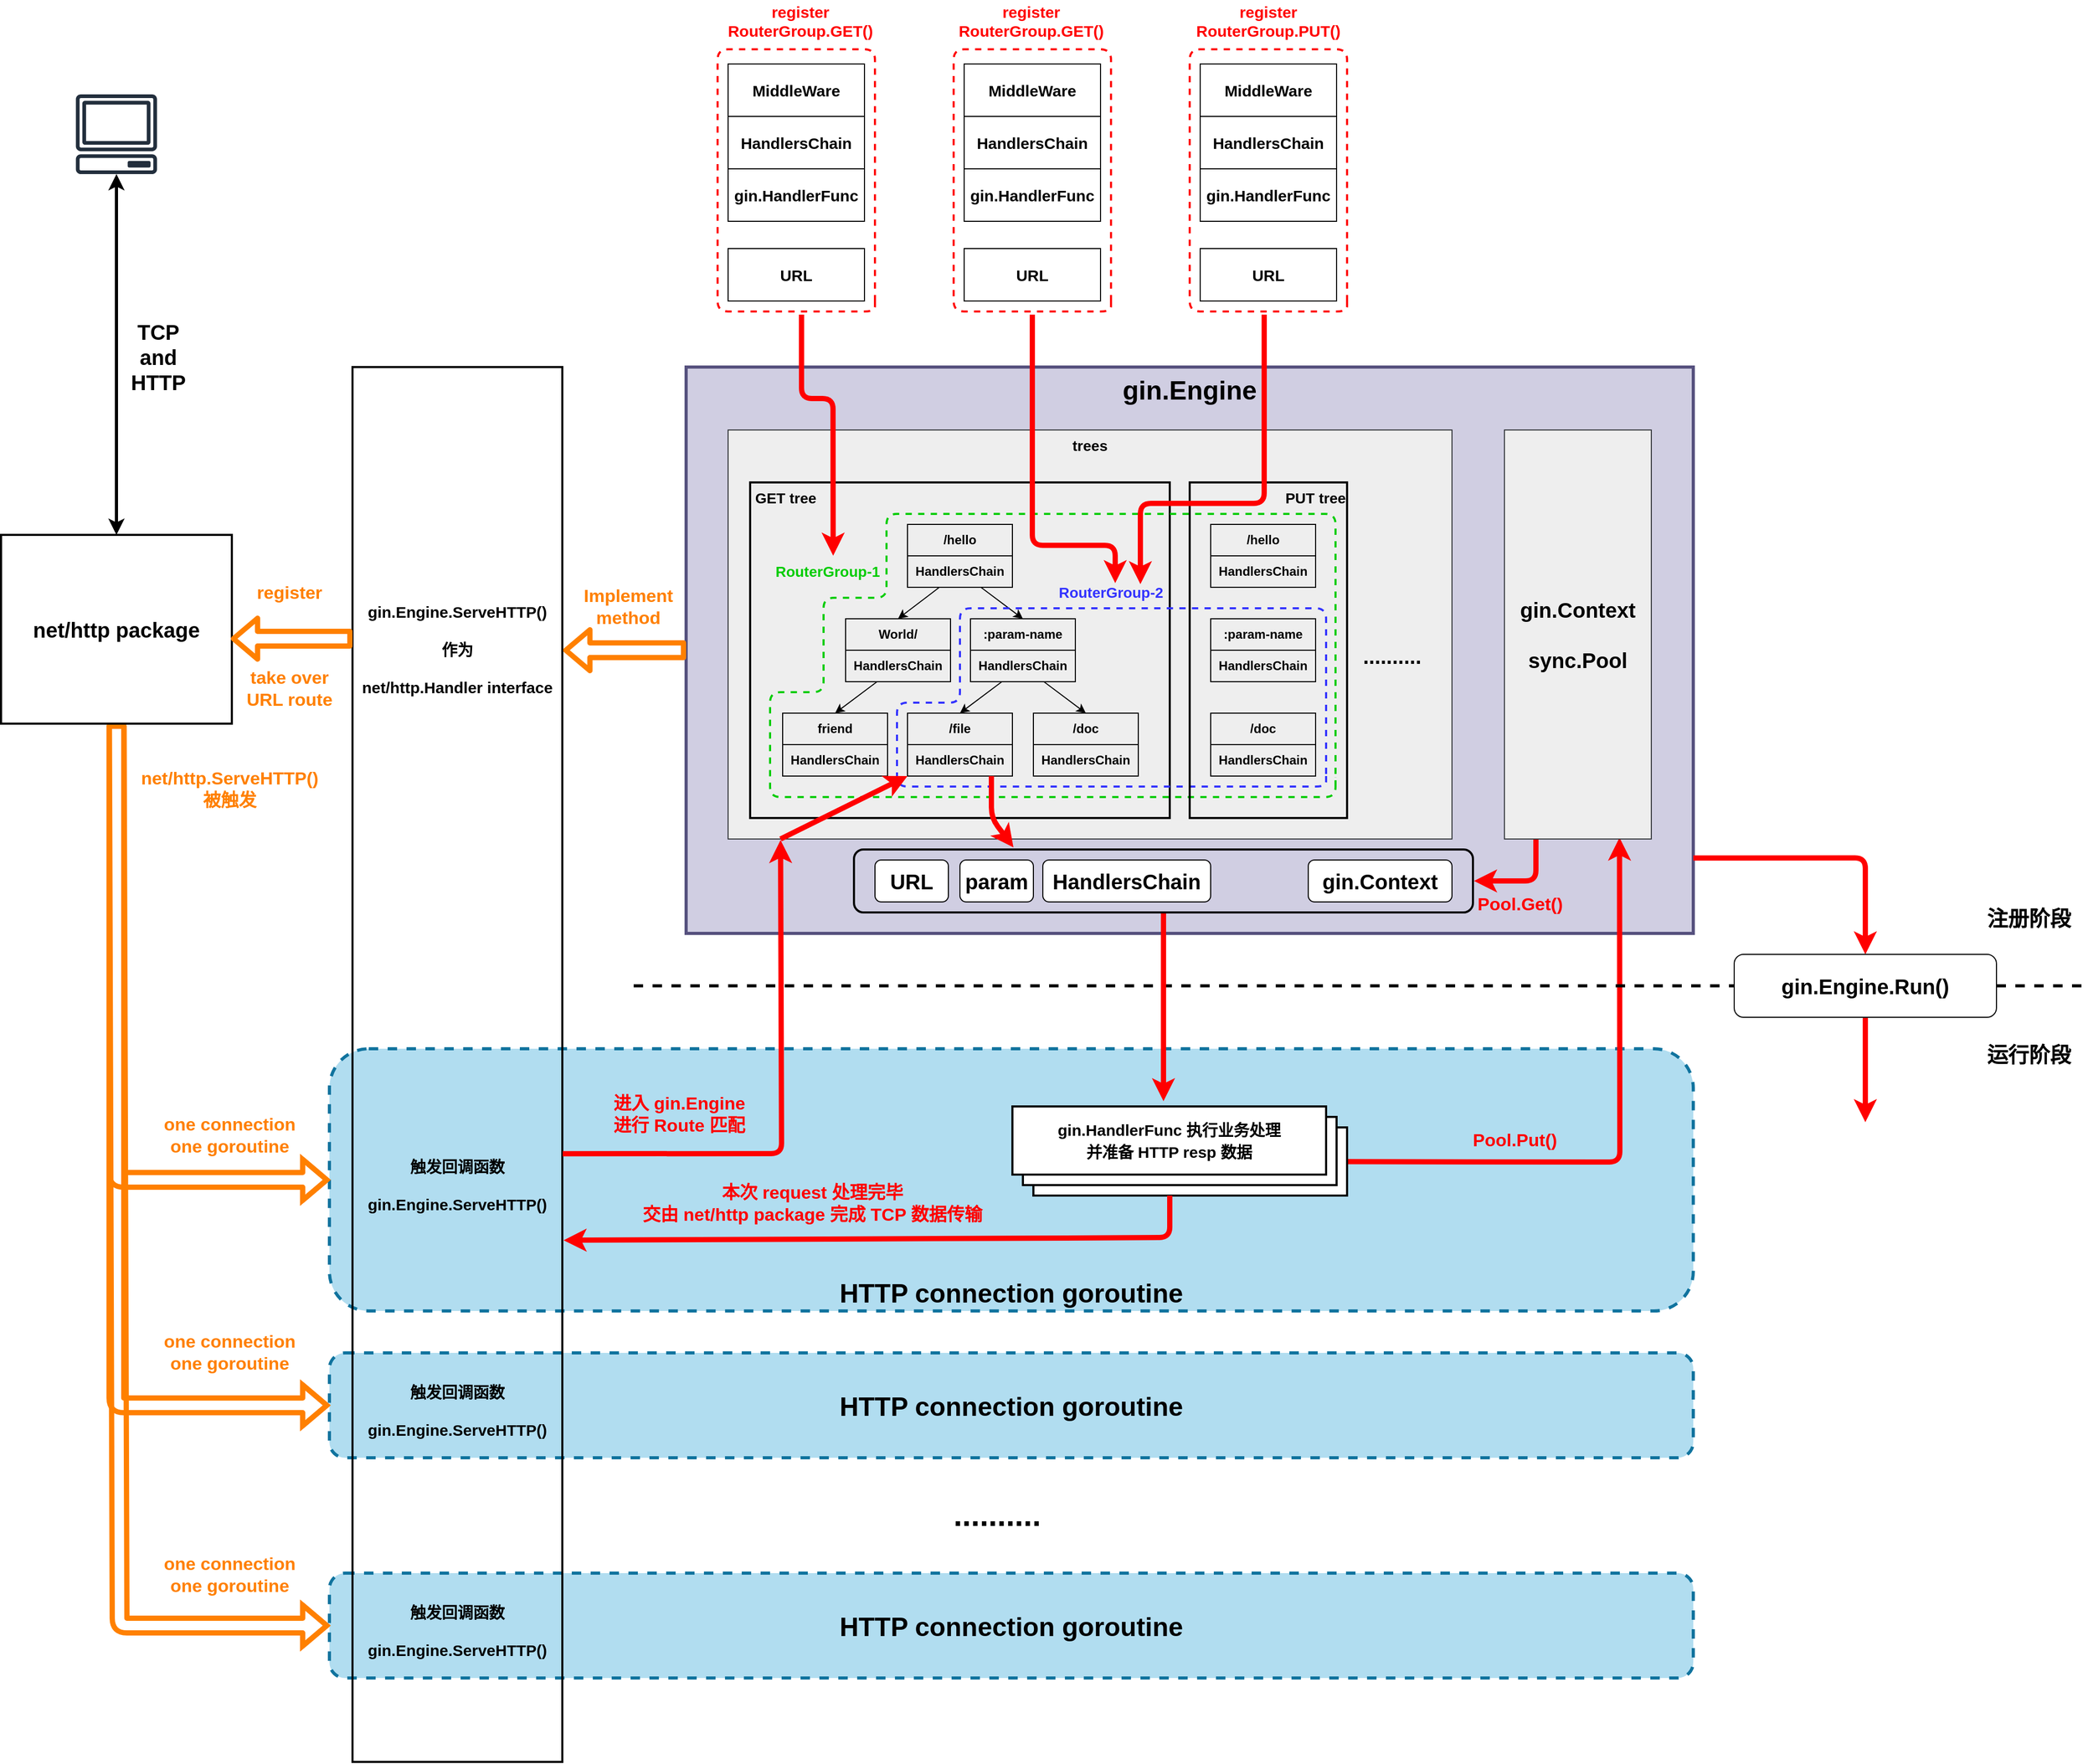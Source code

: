 <mxfile>
    <diagram id="DvFAQkO0uYg56U0VzY4L" name="Page-1">
        <mxGraphModel dx="973" dy="2213" grid="1" gridSize="10" guides="1" tooltips="1" connect="1" arrows="1" fold="1" page="1" pageScale="1" pageWidth="827" pageHeight="1169" math="0" shadow="0">
            <root>
                <mxCell id="0"/>
                <mxCell id="1" parent="0"/>
                <mxCell id="118" value="gin.Engine" style="rounded=0;whiteSpace=wrap;html=1;fontSize=25;strokeWidth=3;fillColor=#d0cee2;fontStyle=1;verticalAlign=top;strokeColor=#56517e;" vertex="1" parent="1">
                    <mxGeometry x="2190" y="-390" width="960" height="540" as="geometry"/>
                </mxCell>
                <mxCell id="199" value="&lt;font style=&quot;font-size: 25px&quot;&gt;HTTP connection goroutine&lt;/font&gt;" style="rounded=1;whiteSpace=wrap;html=1;fontSize=20;strokeWidth=3;fillColor=#b1ddf0;strokeColor=#10739e;dashed=1;verticalAlign=middle;fontStyle=1" vertex="1" parent="1">
                    <mxGeometry x="1850" y="760" width="1300" height="100" as="geometry"/>
                </mxCell>
                <mxCell id="198" value="&lt;font style=&quot;font-size: 25px&quot;&gt;HTTP connection goroutine&lt;/font&gt;" style="rounded=1;whiteSpace=wrap;html=1;fontSize=20;strokeWidth=3;fillColor=#b1ddf0;strokeColor=#10739e;dashed=1;verticalAlign=middle;fontStyle=1" vertex="1" parent="1">
                    <mxGeometry x="1850" y="550" width="1300" height="100" as="geometry"/>
                </mxCell>
                <mxCell id="115" value="trees" style="rounded=0;whiteSpace=wrap;html=1;fontSize=14;strokeWidth=1;fontStyle=1;fillColor=#eeeeee;verticalAlign=top;strokeColor=#36393d;" vertex="1" parent="1">
                    <mxGeometry x="2230" y="-330" width="690" height="390" as="geometry"/>
                </mxCell>
                <mxCell id="197" value="&lt;font style=&quot;font-size: 25px&quot;&gt;HTTP connection goroutine&lt;/font&gt;" style="rounded=1;whiteSpace=wrap;html=1;fontSize=20;strokeWidth=3;fillColor=#b1ddf0;strokeColor=#10739e;dashed=1;verticalAlign=bottom;fontStyle=1" vertex="1" parent="1">
                    <mxGeometry x="1850" y="260" width="1300" height="250" as="geometry"/>
                </mxCell>
                <mxCell id="194" style="edgeStyle=none;html=1;fontSize=17;fontColor=#FF0000;endArrow=classic;endFill=1;strokeColor=#FF0000;strokeWidth=5;fontStyle=1" edge="1" parent="1" source="191">
                    <mxGeometry relative="1" as="geometry">
                        <mxPoint x="3079.686" y="58.657" as="targetPoint"/>
                        <Array as="points">
                            <mxPoint x="3080" y="368"/>
                        </Array>
                    </mxGeometry>
                </mxCell>
                <mxCell id="191" value="&lt;span style=&quot;color: rgb(0, 0, 0); font-size: 15px;&quot;&gt;gin.HandlerFunc 执行业务处理&lt;/span&gt;" style="rounded=0;whiteSpace=wrap;html=1;fontSize=17;fontColor=#FF0000;strokeColor=#000000;strokeWidth=2;gradientColor=none;fontStyle=1" vertex="1" parent="1">
                    <mxGeometry x="2521" y="335" width="299" height="65" as="geometry"/>
                </mxCell>
                <mxCell id="190" value="&lt;span style=&quot;color: rgb(0, 0, 0); font-size: 15px;&quot;&gt;gin.HandlerFunc 执行业务处理&lt;/span&gt;" style="rounded=0;whiteSpace=wrap;html=1;fontSize=17;fontColor=#FF0000;strokeColor=#000000;strokeWidth=2;gradientColor=none;fontStyle=1" vertex="1" parent="1">
                    <mxGeometry x="2511" y="325" width="299" height="65" as="geometry"/>
                </mxCell>
                <mxCell id="80" value="/hello" style="rounded=0;whiteSpace=wrap;html=1;fillColor=none;fontStyle=1" vertex="1" parent="1">
                    <mxGeometry x="2401" y="-240" width="100" height="30" as="geometry"/>
                </mxCell>
                <mxCell id="81" style="edgeStyle=none;html=1;entryX=0.5;entryY=0;entryDx=0;entryDy=0;fontStyle=1" edge="1" parent="1" source="83" target="87">
                    <mxGeometry relative="1" as="geometry"/>
                </mxCell>
                <mxCell id="82" style="edgeStyle=none;html=1;entryX=0.5;entryY=0;entryDx=0;entryDy=0;fontStyle=1" edge="1" parent="1" source="83" target="84">
                    <mxGeometry relative="1" as="geometry"/>
                </mxCell>
                <mxCell id="83" value="HandlersChain" style="rounded=0;whiteSpace=wrap;html=1;fillColor=none;fontStyle=1" vertex="1" parent="1">
                    <mxGeometry x="2401" y="-210" width="100" height="30" as="geometry"/>
                </mxCell>
                <mxCell id="84" value="World/" style="rounded=0;whiteSpace=wrap;html=1;fillColor=none;fontStyle=1" vertex="1" parent="1">
                    <mxGeometry x="2342" y="-150" width="100" height="30" as="geometry"/>
                </mxCell>
                <mxCell id="85" style="edgeStyle=none;html=1;entryX=0.5;entryY=0;entryDx=0;entryDy=0;fontStyle=1" edge="1" parent="1" source="86" target="95">
                    <mxGeometry relative="1" as="geometry"/>
                </mxCell>
                <mxCell id="86" value="HandlersChain" style="rounded=0;whiteSpace=wrap;html=1;fillColor=none;fontStyle=1" vertex="1" parent="1">
                    <mxGeometry x="2342" y="-120" width="100" height="30" as="geometry"/>
                </mxCell>
                <mxCell id="87" value=":param-name" style="rounded=0;whiteSpace=wrap;html=1;fillColor=none;fontStyle=1" vertex="1" parent="1">
                    <mxGeometry x="2461" y="-150" width="100" height="30" as="geometry"/>
                </mxCell>
                <mxCell id="88" style="edgeStyle=none;html=1;entryX=0.5;entryY=0;entryDx=0;entryDy=0;fontStyle=1" edge="1" parent="1" source="90" target="91">
                    <mxGeometry relative="1" as="geometry"/>
                </mxCell>
                <mxCell id="89" style="edgeStyle=none;html=1;entryX=0.5;entryY=0;entryDx=0;entryDy=0;fontStyle=1" edge="1" parent="1" source="90" target="93">
                    <mxGeometry relative="1" as="geometry"/>
                </mxCell>
                <mxCell id="90" value="HandlersChain" style="rounded=0;whiteSpace=wrap;html=1;fillColor=none;fontStyle=1" vertex="1" parent="1">
                    <mxGeometry x="2461" y="-120" width="100" height="30" as="geometry"/>
                </mxCell>
                <mxCell id="91" value="/file" style="rounded=0;whiteSpace=wrap;html=1;fillColor=none;fontStyle=1" vertex="1" parent="1">
                    <mxGeometry x="2401" y="-60" width="100" height="30" as="geometry"/>
                </mxCell>
                <mxCell id="92" value="HandlersChain" style="rounded=0;whiteSpace=wrap;html=1;fillColor=none;fontStyle=1" vertex="1" parent="1">
                    <mxGeometry x="2401" y="-30" width="100" height="30" as="geometry"/>
                </mxCell>
                <mxCell id="93" value="/doc" style="rounded=0;whiteSpace=wrap;html=1;fillColor=none;fontStyle=1" vertex="1" parent="1">
                    <mxGeometry x="2521" y="-60" width="100" height="30" as="geometry"/>
                </mxCell>
                <mxCell id="94" value="HandlersChain" style="rounded=0;whiteSpace=wrap;html=1;fillColor=none;fontStyle=1" vertex="1" parent="1">
                    <mxGeometry x="2521" y="-30" width="100" height="30" as="geometry"/>
                </mxCell>
                <mxCell id="95" value="friend" style="rounded=0;whiteSpace=wrap;html=1;fillColor=none;fontStyle=1" vertex="1" parent="1">
                    <mxGeometry x="2282" y="-60" width="100" height="30" as="geometry"/>
                </mxCell>
                <mxCell id="96" value="HandlersChain" style="rounded=0;whiteSpace=wrap;html=1;fillColor=none;fontStyle=1" vertex="1" parent="1">
                    <mxGeometry x="2282" y="-30" width="100" height="30" as="geometry"/>
                </mxCell>
                <mxCell id="101" value="" style="rounded=0;whiteSpace=wrap;html=1;fillColor=none;strokeWidth=2;fontStyle=1" vertex="1" parent="1">
                    <mxGeometry x="2251" y="-280" width="400" height="320" as="geometry"/>
                </mxCell>
                <mxCell id="97" value="RouterGroup-1" style="text;html=1;strokeColor=none;fillColor=none;align=center;verticalAlign=middle;whiteSpace=wrap;rounded=0;dashed=1;fontColor=#00CC00;fontStyle=1;fontSize=14;" vertex="1" parent="1">
                    <mxGeometry x="2260" y="-210" width="130" height="30" as="geometry"/>
                </mxCell>
                <mxCell id="98" value="" style="endArrow=none;dashed=1;html=1;fontColor=#3333FF;strokeColor=#3333FF;strokeWidth=2;fontStyle=1" edge="1" parent="1">
                    <mxGeometry width="50" height="50" relative="1" as="geometry">
                        <mxPoint x="2800" as="sourcePoint"/>
                        <mxPoint x="2800" as="targetPoint"/>
                        <Array as="points">
                            <mxPoint x="2800" y="10"/>
                            <mxPoint x="2631" y="10"/>
                            <mxPoint x="2391" y="10"/>
                            <mxPoint x="2391" y="-70"/>
                            <mxPoint x="2451" y="-70"/>
                            <mxPoint x="2451" y="-160"/>
                            <mxPoint x="2571" y="-160"/>
                            <mxPoint x="2800" y="-160"/>
                            <mxPoint x="2800"/>
                        </Array>
                    </mxGeometry>
                </mxCell>
                <mxCell id="99" value="RouterGroup-2" style="text;html=1;strokeColor=none;fillColor=none;align=center;verticalAlign=middle;whiteSpace=wrap;rounded=0;dashed=1;fontColor=#3333FF;fontStyle=1;fontSize=14;" vertex="1" parent="1">
                    <mxGeometry x="2530" y="-190" width="130" height="30" as="geometry"/>
                </mxCell>
                <mxCell id="100" value="" style="endArrow=none;dashed=1;html=1;fontColor=#3333FF;strokeColor=#00CC00;strokeWidth=2;fontStyle=1" edge="1" parent="1">
                    <mxGeometry width="50" height="50" relative="1" as="geometry">
                        <mxPoint x="2809" y="10" as="sourcePoint"/>
                        <mxPoint x="2809" y="1" as="targetPoint"/>
                        <Array as="points">
                            <mxPoint x="2809" y="-60"/>
                            <mxPoint x="2809" y="-150"/>
                            <mxPoint x="2809" y="-250"/>
                            <mxPoint x="2521" y="-250"/>
                            <mxPoint x="2381" y="-250"/>
                            <mxPoint x="2381" y="-170"/>
                            <mxPoint x="2321" y="-170"/>
                            <mxPoint x="2321" y="-80"/>
                            <mxPoint x="2270" y="-80"/>
                            <mxPoint x="2270" y="20"/>
                            <mxPoint x="2451" y="20"/>
                            <mxPoint x="2641" y="20"/>
                            <mxPoint x="2809" y="20"/>
                        </Array>
                    </mxGeometry>
                </mxCell>
                <mxCell id="102" value="&lt;span style=&quot;font-size: 14px;&quot;&gt;GET tree&lt;/span&gt;" style="text;html=1;strokeColor=none;fillColor=none;align=center;verticalAlign=middle;whiteSpace=wrap;rounded=0;fontColor=#000000;fontStyle=1;fontSize=14;" vertex="1" parent="1">
                    <mxGeometry x="2250" y="-280" width="70" height="30" as="geometry"/>
                </mxCell>
                <mxCell id="114" value="" style="rounded=0;whiteSpace=wrap;html=1;fontSize=20;strokeWidth=2;fillColor=none;fontStyle=1" vertex="1" parent="1">
                    <mxGeometry x="2670" y="-280" width="150" height="320" as="geometry"/>
                </mxCell>
                <mxCell id="104" value="&lt;span style=&quot;font-size: 14px;&quot;&gt;PUT tree&lt;/span&gt;" style="text;html=1;strokeColor=none;fillColor=none;align=center;verticalAlign=middle;whiteSpace=wrap;rounded=0;fontColor=#000000;fontStyle=1;fontSize=14;" vertex="1" parent="1">
                    <mxGeometry x="2760" y="-280" width="60" height="30" as="geometry"/>
                </mxCell>
                <mxCell id="105" value=".........." style="text;html=1;strokeColor=none;fillColor=none;align=center;verticalAlign=middle;whiteSpace=wrap;rounded=0;fontColor=#000000;fontStyle=1;fontSize=20;" vertex="1" parent="1">
                    <mxGeometry x="2833" y="-130" width="60" height="30" as="geometry"/>
                </mxCell>
                <mxCell id="106" value="/hello" style="rounded=0;whiteSpace=wrap;html=1;fillColor=none;fontStyle=1" vertex="1" parent="1">
                    <mxGeometry x="2690" y="-240" width="100" height="30" as="geometry"/>
                </mxCell>
                <mxCell id="107" value="HandlersChain" style="rounded=0;whiteSpace=wrap;html=1;fillColor=none;fontStyle=1" vertex="1" parent="1">
                    <mxGeometry x="2690" y="-210" width="100" height="30" as="geometry"/>
                </mxCell>
                <mxCell id="110" value=":param-name" style="rounded=0;whiteSpace=wrap;html=1;fillColor=none;fontStyle=1" vertex="1" parent="1">
                    <mxGeometry x="2690" y="-150" width="100" height="30" as="geometry"/>
                </mxCell>
                <mxCell id="111" value="HandlersChain" style="rounded=0;whiteSpace=wrap;html=1;fillColor=none;fontStyle=1" vertex="1" parent="1">
                    <mxGeometry x="2690" y="-120" width="100" height="30" as="geometry"/>
                </mxCell>
                <mxCell id="112" value="/doc" style="rounded=0;whiteSpace=wrap;html=1;fillColor=none;fontStyle=1" vertex="1" parent="1">
                    <mxGeometry x="2690" y="-60" width="100" height="30" as="geometry"/>
                </mxCell>
                <mxCell id="113" value="HandlersChain" style="rounded=0;whiteSpace=wrap;html=1;fillColor=none;fontStyle=1" vertex="1" parent="1">
                    <mxGeometry x="2690" y="-30" width="100" height="30" as="geometry"/>
                </mxCell>
                <mxCell id="181" style="edgeStyle=none;html=1;fontSize=17;fontColor=#000000;endArrow=classic;endFill=1;strokeColor=#FF0000;strokeWidth=5;fontStyle=1" edge="1" parent="1">
                    <mxGeometry relative="1" as="geometry">
                        <mxPoint x="3000" y="60" as="sourcePoint"/>
                        <mxPoint x="2941" y="100" as="targetPoint"/>
                        <Array as="points">
                            <mxPoint x="3000" y="100"/>
                        </Array>
                    </mxGeometry>
                </mxCell>
                <mxCell id="117" value="gin.Context&lt;br&gt;&lt;br&gt;sync.Pool" style="rounded=0;whiteSpace=wrap;html=1;fontSize=20;strokeWidth=1;fillColor=#eeeeee;strokeColor=#36393d;fontStyle=1" vertex="1" parent="1">
                    <mxGeometry x="2970" y="-330" width="140" height="390" as="geometry"/>
                </mxCell>
                <mxCell id="167" style="edgeStyle=none;html=1;entryX=0.5;entryY=0;entryDx=0;entryDy=0;fontSize=20;fontColor=#000000;endArrow=classic;endFill=1;strokeColor=#FF0000;strokeWidth=5;exitX=1;exitY=0.867;exitDx=0;exitDy=0;exitPerimeter=0;fontStyle=1" edge="1" parent="1" source="118" target="161">
                    <mxGeometry relative="1" as="geometry">
                        <Array as="points">
                            <mxPoint x="3314" y="78"/>
                        </Array>
                    </mxGeometry>
                </mxCell>
                <mxCell id="119" value="gin.Context" style="rounded=1;whiteSpace=wrap;html=1;fontSize=20;fontColor=#000000;strokeColor=#000000;strokeWidth=1;fontStyle=1" vertex="1" parent="1">
                    <mxGeometry x="2783" y="80" width="137" height="40" as="geometry"/>
                </mxCell>
                <mxCell id="120" value="HandlersChain" style="rounded=1;whiteSpace=wrap;html=1;fontSize=20;fontColor=#000000;strokeColor=#000000;strokeWidth=1;fontStyle=1" vertex="1" parent="1">
                    <mxGeometry x="2530" y="80" width="160" height="40" as="geometry"/>
                </mxCell>
                <mxCell id="123" value="URL" style="rounded=0;whiteSpace=wrap;html=1;fontSize=15;strokeWidth=1;fontStyle=1;fillColor=none;" vertex="1" parent="1">
                    <mxGeometry x="2230" y="-503" width="130" height="50" as="geometry"/>
                </mxCell>
                <mxCell id="124" value="gin.HandlerFunc" style="rounded=0;whiteSpace=wrap;html=1;fontSize=15;strokeWidth=1;fontStyle=1;fillColor=none;" vertex="1" parent="1">
                    <mxGeometry x="2230" y="-579" width="130" height="50" as="geometry"/>
                </mxCell>
                <mxCell id="125" value="HandlersChain" style="rounded=0;whiteSpace=wrap;html=1;fontSize=15;strokeWidth=1;fontStyle=1;fillColor=none;" vertex="1" parent="1">
                    <mxGeometry x="2230" y="-629" width="130" height="50" as="geometry"/>
                </mxCell>
                <mxCell id="126" value="MiddleWare" style="rounded=0;whiteSpace=wrap;html=1;fontSize=15;strokeWidth=1;fontStyle=1;fillColor=none;" vertex="1" parent="1">
                    <mxGeometry x="2230" y="-679" width="130" height="50" as="geometry"/>
                </mxCell>
                <mxCell id="127" value="URL" style="rounded=0;whiteSpace=wrap;html=1;fontSize=15;strokeWidth=1;fontStyle=1;fillColor=none;" vertex="1" parent="1">
                    <mxGeometry x="2455" y="-503" width="130" height="50" as="geometry"/>
                </mxCell>
                <mxCell id="128" value="gin.HandlerFunc" style="rounded=0;whiteSpace=wrap;html=1;fontSize=15;strokeWidth=1;fontStyle=1;fillColor=none;" vertex="1" parent="1">
                    <mxGeometry x="2455" y="-579" width="130" height="50" as="geometry"/>
                </mxCell>
                <mxCell id="129" value="HandlersChain" style="rounded=0;whiteSpace=wrap;html=1;fontSize=15;strokeWidth=1;fontStyle=1;fillColor=none;" vertex="1" parent="1">
                    <mxGeometry x="2455" y="-629" width="130" height="50" as="geometry"/>
                </mxCell>
                <mxCell id="130" value="MiddleWare" style="rounded=0;whiteSpace=wrap;html=1;fontSize=15;strokeWidth=1;fontStyle=1;fillColor=none;" vertex="1" parent="1">
                    <mxGeometry x="2455" y="-679" width="130" height="50" as="geometry"/>
                </mxCell>
                <mxCell id="131" value="URL" style="rounded=0;whiteSpace=wrap;html=1;fontSize=15;strokeWidth=1;fontStyle=1;fillColor=none;" vertex="1" parent="1">
                    <mxGeometry x="2680" y="-503" width="130" height="50" as="geometry"/>
                </mxCell>
                <mxCell id="132" value="gin.HandlerFunc" style="rounded=0;whiteSpace=wrap;html=1;fontSize=15;strokeWidth=1;fontStyle=1;fillColor=none;" vertex="1" parent="1">
                    <mxGeometry x="2680" y="-579" width="130" height="50" as="geometry"/>
                </mxCell>
                <mxCell id="133" value="HandlersChain" style="rounded=0;whiteSpace=wrap;html=1;fontSize=15;strokeWidth=1;fontStyle=1;fillColor=none;" vertex="1" parent="1">
                    <mxGeometry x="2680" y="-629" width="130" height="50" as="geometry"/>
                </mxCell>
                <mxCell id="134" value="MiddleWare" style="rounded=0;whiteSpace=wrap;html=1;fontSize=15;strokeWidth=1;fontStyle=1;fillColor=none;" vertex="1" parent="1">
                    <mxGeometry x="2680" y="-679" width="130" height="50" as="geometry"/>
                </mxCell>
                <mxCell id="136" value="" style="endArrow=none;dashed=1;html=1;fontSize=15;fontColor=#000000;strokeColor=#FF0000;strokeWidth=2;fontStyle=1" edge="1" parent="1">
                    <mxGeometry width="50" height="50" relative="1" as="geometry">
                        <mxPoint x="2370" y="-453" as="sourcePoint"/>
                        <mxPoint x="2370" y="-453" as="targetPoint"/>
                        <Array as="points">
                            <mxPoint x="2370" y="-443"/>
                            <mxPoint x="2220" y="-443"/>
                            <mxPoint x="2220" y="-693"/>
                            <mxPoint x="2370" y="-693"/>
                        </Array>
                    </mxGeometry>
                </mxCell>
                <mxCell id="137" value="" style="endArrow=none;dashed=1;html=1;fontSize=15;fontColor=#000000;strokeColor=#FF0000;strokeWidth=2;fontStyle=1" edge="1" parent="1">
                    <mxGeometry width="50" height="50" relative="1" as="geometry">
                        <mxPoint x="2595" y="-453" as="sourcePoint"/>
                        <mxPoint x="2595" y="-453" as="targetPoint"/>
                        <Array as="points">
                            <mxPoint x="2595" y="-443"/>
                            <mxPoint x="2445" y="-443"/>
                            <mxPoint x="2445" y="-693"/>
                            <mxPoint x="2595" y="-693"/>
                        </Array>
                    </mxGeometry>
                </mxCell>
                <mxCell id="138" value="" style="endArrow=none;dashed=1;html=1;fontSize=15;fontColor=#000000;strokeColor=#FF0000;strokeWidth=2;fontStyle=1" edge="1" parent="1">
                    <mxGeometry width="50" height="50" relative="1" as="geometry">
                        <mxPoint x="2820" y="-453" as="sourcePoint"/>
                        <mxPoint x="2820" y="-453" as="targetPoint"/>
                        <Array as="points">
                            <mxPoint x="2820" y="-443"/>
                            <mxPoint x="2670" y="-443"/>
                            <mxPoint x="2670" y="-693"/>
                            <mxPoint x="2820" y="-693"/>
                        </Array>
                    </mxGeometry>
                </mxCell>
                <mxCell id="139" value="" style="endArrow=classic;html=1;fontSize=15;fontColor=#000000;strokeColor=#FF0000;strokeWidth=5;entryX=0.146;entryY=0.333;entryDx=0;entryDy=0;entryPerimeter=0;fontStyle=1" edge="1" parent="1" target="118">
                    <mxGeometry width="50" height="50" relative="1" as="geometry">
                        <mxPoint x="2300" y="-440" as="sourcePoint"/>
                        <mxPoint x="2200" y="-430" as="targetPoint"/>
                        <Array as="points">
                            <mxPoint x="2300" y="-360"/>
                            <mxPoint x="2330" y="-360"/>
                        </Array>
                    </mxGeometry>
                </mxCell>
                <mxCell id="140" value="" style="endArrow=classic;html=1;fontSize=15;fontColor=#000000;strokeColor=#FF0000;strokeWidth=5;fontStyle=1" edge="1" parent="1">
                    <mxGeometry width="50" height="50" relative="1" as="geometry">
                        <mxPoint x="2520" y="-440" as="sourcePoint"/>
                        <mxPoint x="2599" y="-184" as="targetPoint"/>
                        <Array as="points">
                            <mxPoint x="2520" y="-220"/>
                            <mxPoint x="2599" y="-220"/>
                        </Array>
                    </mxGeometry>
                </mxCell>
                <mxCell id="142" value="" style="endArrow=classic;html=1;fontSize=15;fontColor=#000000;strokeColor=#FF0000;strokeWidth=5;fontStyle=1" edge="1" parent="1">
                    <mxGeometry width="50" height="50" relative="1" as="geometry">
                        <mxPoint x="2741" y="-440" as="sourcePoint"/>
                        <mxPoint x="2623" y="-183" as="targetPoint"/>
                        <Array as="points">
                            <mxPoint x="2741" y="-260"/>
                            <mxPoint x="2623" y="-260"/>
                        </Array>
                    </mxGeometry>
                </mxCell>
                <mxCell id="143" value="register&lt;br&gt;RouterGroup.GET()" style="text;html=1;strokeColor=none;fillColor=none;align=center;verticalAlign=middle;whiteSpace=wrap;rounded=0;fontSize=15;fontColor=#FF0000;fontStyle=1" vertex="1" parent="1">
                    <mxGeometry x="2197" y="-740" width="204" height="40" as="geometry"/>
                </mxCell>
                <mxCell id="148" value="gin.Engine.ServeHTTP()&lt;br&gt;&lt;br&gt;作为&lt;br&gt;&lt;br&gt;net/http.Handler interface&lt;br&gt;&lt;br&gt;&lt;br&gt;&lt;br&gt;&lt;br&gt;&lt;br&gt;&lt;br&gt;&lt;br&gt;&lt;br&gt;&lt;br&gt;&lt;br&gt;&lt;br&gt;&lt;br&gt;&lt;br&gt;&lt;br&gt;&lt;br&gt;&lt;br&gt;&lt;br&gt;&lt;br&gt;&lt;br&gt;&lt;br&gt;&lt;br&gt;&lt;br&gt;&lt;br&gt;&lt;br&gt;&lt;br&gt;&lt;br&gt;&lt;br&gt;&lt;br&gt;&lt;br&gt;&lt;br&gt;&lt;br&gt;&lt;br&gt;&lt;br&gt;&lt;br&gt;&lt;br&gt;&lt;br&gt;&lt;br&gt;&lt;br&gt;&lt;br&gt;&lt;br&gt;&lt;br&gt;&lt;br&gt;&lt;br&gt;&lt;br&gt;" style="rounded=0;whiteSpace=wrap;html=1;fontStyle=1;fontSize=15;strokeWidth=2;fillColor=none;" vertex="1" parent="1">
                    <mxGeometry x="1872" y="-390" width="200" height="1330" as="geometry"/>
                </mxCell>
                <mxCell id="150" value="" style="shape=flexArrow;endArrow=classic;html=1;fontSize=15;fontColor=#FF8000;strokeColor=#FF8000;strokeWidth=5;exitX=0;exitY=0.5;exitDx=0;exitDy=0;entryX=1.004;entryY=0.203;entryDx=0;entryDy=0;entryPerimeter=0;fontStyle=1" edge="1" parent="1" source="118" target="148">
                    <mxGeometry width="50" height="50" relative="1" as="geometry">
                        <mxPoint x="2130" y="-100" as="sourcePoint"/>
                        <mxPoint x="2180" y="-150" as="targetPoint"/>
                    </mxGeometry>
                </mxCell>
                <mxCell id="151" value="Implement&lt;br style=&quot;font-size: 17px;&quot;&gt;method" style="text;html=1;strokeColor=none;fillColor=none;align=center;verticalAlign=middle;whiteSpace=wrap;rounded=0;fontSize=17;fontColor=#FF8000;fontStyle=1" vertex="1" parent="1">
                    <mxGeometry x="2080" y="-176" width="110" height="30" as="geometry"/>
                </mxCell>
                <mxCell id="153" style="edgeStyle=none;html=1;fontSize=15;startArrow=classic;startFill=1;entryX=0.5;entryY=0;entryDx=0;entryDy=0;strokeWidth=3;fontStyle=1" edge="1" parent="1" source="154" target="156">
                    <mxGeometry relative="1" as="geometry">
                        <mxPoint x="1647" y="-340" as="targetPoint"/>
                    </mxGeometry>
                </mxCell>
                <mxCell id="154" value="" style="sketch=0;outlineConnect=0;fontColor=#232F3E;gradientColor=none;fillColor=#232F3D;strokeColor=none;dashed=0;verticalLabelPosition=bottom;verticalAlign=top;align=center;html=1;fontSize=12;fontStyle=1;aspect=fixed;pointerEvents=1;shape=mxgraph.aws4.client;" vertex="1" parent="1">
                    <mxGeometry x="1608" y="-650" width="78" height="76" as="geometry"/>
                </mxCell>
                <mxCell id="155" value="&lt;span&gt;&lt;font style=&quot;font-size: 20px&quot;&gt;TCP and HTTP&lt;/font&gt;&lt;/span&gt;" style="text;html=1;strokeColor=none;fillColor=none;align=center;verticalAlign=middle;whiteSpace=wrap;rounded=0;fontSize=15;fontStyle=1" vertex="1" parent="1">
                    <mxGeometry x="1657" y="-440" width="60" height="80" as="geometry"/>
                </mxCell>
                <mxCell id="173" style="edgeStyle=none;html=1;fontSize=17;fontColor=#000000;endArrow=classic;endFill=1;strokeColor=#FF8000;strokeWidth=5;shape=flexArrow;entryX=0;entryY=0.5;entryDx=0;entryDy=0;fontStyle=1" edge="1" parent="1" source="156" target="197">
                    <mxGeometry relative="1" as="geometry">
                        <mxPoint x="1850" y="360" as="targetPoint"/>
                        <Array as="points">
                            <mxPoint x="1647" y="385"/>
                        </Array>
                    </mxGeometry>
                </mxCell>
                <mxCell id="174" style="edgeStyle=none;shape=flexArrow;html=1;fontSize=17;fontColor=#000000;endArrow=classic;endFill=1;strokeColor=#FF8000;strokeWidth=5;entryX=0;entryY=0.5;entryDx=0;entryDy=0;fontStyle=1" edge="1" parent="1" source="156" target="198">
                    <mxGeometry relative="1" as="geometry">
                        <mxPoint x="1710" y="610" as="targetPoint"/>
                        <Array as="points">
                            <mxPoint x="1647" y="360"/>
                            <mxPoint x="1647" y="600"/>
                        </Array>
                    </mxGeometry>
                </mxCell>
                <mxCell id="201" style="edgeStyle=none;html=1;entryX=0;entryY=0.5;entryDx=0;entryDy=0;fontSize=30;fontColor=#000000;endArrow=classic;endFill=1;strokeColor=#FF8000;strokeWidth=5;shape=flexArrow;fontStyle=1" edge="1" parent="1" source="156" target="199">
                    <mxGeometry relative="1" as="geometry">
                        <Array as="points">
                            <mxPoint x="1650" y="810"/>
                        </Array>
                    </mxGeometry>
                </mxCell>
                <mxCell id="156" value="net/http package" style="rounded=0;whiteSpace=wrap;html=1;fontSize=20;fontColor=#000000;strokeColor=#000000;strokeWidth=2;gradientColor=none;fontStyle=1" vertex="1" parent="1">
                    <mxGeometry x="1537" y="-230" width="220" height="180" as="geometry"/>
                </mxCell>
                <mxCell id="157" value="" style="shape=flexArrow;endArrow=classic;html=1;fontSize=15;fontColor=#FF8000;strokeColor=#FF8000;strokeWidth=5;exitX=0;exitY=0.5;exitDx=0;exitDy=0;entryX=1.01;entryY=0.397;entryDx=0;entryDy=0;entryPerimeter=0;fontStyle=1" edge="1" parent="1">
                    <mxGeometry width="50" height="50" relative="1" as="geometry">
                        <mxPoint x="1872" y="-130.96" as="sourcePoint"/>
                        <mxPoint x="1756" y="-131.0" as="targetPoint"/>
                    </mxGeometry>
                </mxCell>
                <mxCell id="158" value="register" style="text;html=1;strokeColor=none;fillColor=none;align=center;verticalAlign=middle;whiteSpace=wrap;rounded=0;fontSize=17;fontColor=#FF8000;fontStyle=1" vertex="1" parent="1">
                    <mxGeometry x="1757" y="-189" width="110" height="30" as="geometry"/>
                </mxCell>
                <mxCell id="159" value="take over&lt;br style=&quot;font-size: 17px;&quot;&gt;URL route" style="text;html=1;strokeColor=none;fillColor=none;align=center;verticalAlign=middle;whiteSpace=wrap;rounded=0;fontSize=17;fontColor=#FF8000;fontStyle=1" vertex="1" parent="1">
                    <mxGeometry x="1757" y="-106" width="110" height="46" as="geometry"/>
                </mxCell>
                <mxCell id="170" style="edgeStyle=none;html=1;fontSize=17;fontColor=#000000;endArrow=classic;endFill=1;strokeColor=#FF0000;strokeWidth=5;fontStyle=1" edge="1" parent="1" source="161">
                    <mxGeometry relative="1" as="geometry">
                        <mxPoint x="3314" y="330" as="targetPoint"/>
                    </mxGeometry>
                </mxCell>
                <mxCell id="161" value="gin.Engine.Run()" style="rounded=1;whiteSpace=wrap;html=1;fontSize=20;fontStyle=1" vertex="1" parent="1">
                    <mxGeometry x="3189" y="170" width="250" height="60" as="geometry"/>
                </mxCell>
                <mxCell id="162" value="" style="endArrow=none;dashed=1;html=1;fontSize=15;strokeWidth=3;fontStyle=1" edge="1" parent="1" target="161">
                    <mxGeometry width="50" height="50" relative="1" as="geometry">
                        <mxPoint x="2140" y="200" as="sourcePoint"/>
                        <mxPoint x="3450" y="210" as="targetPoint"/>
                    </mxGeometry>
                </mxCell>
                <mxCell id="163" value="" style="endArrow=none;dashed=1;html=1;fontSize=15;strokeWidth=3;entryX=1;entryY=0.5;entryDx=0;entryDy=0;fontStyle=1" edge="1" parent="1" target="161">
                    <mxGeometry width="50" height="50" relative="1" as="geometry">
                        <mxPoint x="3520" y="200" as="sourcePoint"/>
                        <mxPoint x="4135" y="250" as="targetPoint"/>
                    </mxGeometry>
                </mxCell>
                <mxCell id="164" value="注册阶段" style="text;html=1;strokeColor=none;fillColor=none;align=center;verticalAlign=middle;whiteSpace=wrap;rounded=0;fontSize=20;fontColor=#000000;fontStyle=1" vertex="1" parent="1">
                    <mxGeometry x="3410" y="120" width="120" height="30" as="geometry"/>
                </mxCell>
                <mxCell id="166" value="运行阶段" style="text;html=1;strokeColor=none;fillColor=none;align=center;verticalAlign=middle;whiteSpace=wrap;rounded=0;fontSize=20;fontColor=#000000;fontStyle=1" vertex="1" parent="1">
                    <mxGeometry x="3410" y="250" width="120" height="30" as="geometry"/>
                </mxCell>
                <mxCell id="168" value="register&lt;br&gt;RouterGroup.GET()" style="text;html=1;strokeColor=none;fillColor=none;align=center;verticalAlign=middle;whiteSpace=wrap;rounded=0;fontSize=15;fontColor=#FF0000;fontStyle=1" vertex="1" parent="1">
                    <mxGeometry x="2417" y="-740" width="204" height="40" as="geometry"/>
                </mxCell>
                <mxCell id="169" value="register&lt;br&gt;RouterGroup.PUT()" style="text;html=1;strokeColor=none;fillColor=none;align=center;verticalAlign=middle;whiteSpace=wrap;rounded=0;fontSize=15;fontColor=#FF0000;fontStyle=1" vertex="1" parent="1">
                    <mxGeometry x="2643" y="-740" width="204" height="40" as="geometry"/>
                </mxCell>
                <mxCell id="176" value="one connection&lt;br&gt;one goroutine" style="text;html=1;strokeColor=none;fillColor=none;align=center;verticalAlign=middle;whiteSpace=wrap;rounded=0;fontSize=17;fontColor=#FF8000;fontStyle=1" vertex="1" parent="1">
                    <mxGeometry x="1670" y="320" width="170" height="46" as="geometry"/>
                </mxCell>
                <mxCell id="177" value="" style="endArrow=classic;html=1;fontSize=17;fontColor=#000000;strokeColor=#FF0000;strokeWidth=5;exitX=1.002;exitY=0.564;exitDx=0;exitDy=0;exitPerimeter=0;fontStyle=1" edge="1" parent="1" source="148">
                    <mxGeometry width="50" height="50" relative="1" as="geometry">
                        <mxPoint x="2140" y="410" as="sourcePoint"/>
                        <mxPoint x="2280" y="61" as="targetPoint"/>
                        <Array as="points">
                            <mxPoint x="2281" y="360"/>
                        </Array>
                    </mxGeometry>
                </mxCell>
                <mxCell id="178" value="" style="endArrow=classic;html=1;fontSize=17;fontColor=#000000;strokeColor=#FF0000;strokeWidth=5;fontStyle=1" edge="1" parent="1">
                    <mxGeometry width="50" height="50" relative="1" as="geometry">
                        <mxPoint x="2280" y="60" as="sourcePoint"/>
                        <mxPoint x="2401" as="targetPoint"/>
                    </mxGeometry>
                </mxCell>
                <mxCell id="179" value="URL" style="rounded=1;whiteSpace=wrap;html=1;fontSize=20;fontColor=#000000;strokeColor=#000000;strokeWidth=1;fontStyle=1" vertex="1" parent="1">
                    <mxGeometry x="2370" y="80" width="70" height="40" as="geometry"/>
                </mxCell>
                <mxCell id="180" value="param" style="rounded=1;whiteSpace=wrap;html=1;fontSize=20;fontColor=#000000;strokeColor=#000000;strokeWidth=1;fontStyle=1" vertex="1" parent="1">
                    <mxGeometry x="2451" y="80" width="70" height="40" as="geometry"/>
                </mxCell>
                <mxCell id="182" value="" style="endArrow=classic;html=1;fontSize=17;fontColor=#000000;strokeColor=#FF0000;strokeWidth=5;fontStyle=1" edge="1" parent="1">
                    <mxGeometry width="50" height="50" relative="1" as="geometry">
                        <mxPoint x="2481" as="sourcePoint"/>
                        <mxPoint x="2502" y="68" as="targetPoint"/>
                        <Array as="points">
                            <mxPoint x="2481" y="40"/>
                        </Array>
                    </mxGeometry>
                </mxCell>
                <mxCell id="186" style="edgeStyle=none;html=1;fontSize=17;fontColor=#FF0000;endArrow=classic;endFill=1;strokeColor=#FF0000;strokeWidth=5;fontStyle=1" edge="1" parent="1" source="184">
                    <mxGeometry relative="1" as="geometry">
                        <mxPoint x="2645" y="310" as="targetPoint"/>
                    </mxGeometry>
                </mxCell>
                <mxCell id="184" value="" style="rounded=1;whiteSpace=wrap;html=1;fontSize=17;strokeWidth=2;fillColor=none;fontStyle=1" vertex="1" parent="1">
                    <mxGeometry x="2350" y="70" width="590" height="60" as="geometry"/>
                </mxCell>
                <mxCell id="185" value="进入 gin.Engine&lt;br&gt;进行 Route 匹配" style="text;html=1;strokeColor=none;fillColor=none;align=center;verticalAlign=middle;whiteSpace=wrap;rounded=0;fontSize=17;fontColor=#FF0000;fontStyle=1" vertex="1" parent="1">
                    <mxGeometry x="2107" y="295" width="153" height="55" as="geometry"/>
                </mxCell>
                <mxCell id="192" style="edgeStyle=none;html=1;fontSize=17;fontColor=#FF0000;endArrow=classic;endFill=1;strokeColor=#FF0000;strokeWidth=5;entryX=1.006;entryY=0.626;entryDx=0;entryDy=0;entryPerimeter=0;fontStyle=1" edge="1" parent="1" target="148">
                    <mxGeometry relative="1" as="geometry">
                        <mxPoint x="2090" y="400" as="targetPoint"/>
                        <mxPoint x="2651" y="400" as="sourcePoint"/>
                        <Array as="points">
                            <mxPoint x="2651" y="440"/>
                        </Array>
                    </mxGeometry>
                </mxCell>
                <mxCell id="187" value="&lt;span style=&quot;color: rgb(0, 0, 0); font-size: 15px;&quot;&gt;gin.HandlerFunc 执行业务处理&lt;br&gt;并准备 HTTP resp 数据&lt;br&gt;&lt;/span&gt;" style="rounded=0;whiteSpace=wrap;html=1;fontSize=17;fontColor=#FF0000;strokeColor=#000000;strokeWidth=2;gradientColor=none;fontStyle=1" vertex="1" parent="1">
                    <mxGeometry x="2501" y="315" width="299" height="65" as="geometry"/>
                </mxCell>
                <mxCell id="193" value="本次 request 处理完毕&lt;br&gt;交由 net/http package 完成 TCP 数据传输" style="text;html=1;strokeColor=none;fillColor=none;align=center;verticalAlign=middle;whiteSpace=wrap;rounded=0;fontSize=17;fontColor=#FF0000;fontStyle=1" vertex="1" parent="1">
                    <mxGeometry x="2137.5" y="380" width="345" height="55" as="geometry"/>
                </mxCell>
                <mxCell id="195" value="Pool.Get()" style="text;html=1;strokeColor=none;fillColor=none;align=center;verticalAlign=middle;whiteSpace=wrap;rounded=0;fontSize=17;fontColor=#FF0000;fontStyle=1" vertex="1" parent="1">
                    <mxGeometry x="2910" y="95" width="150" height="55" as="geometry"/>
                </mxCell>
                <mxCell id="196" value="Pool.Put()" style="text;html=1;strokeColor=none;fillColor=none;align=center;verticalAlign=middle;whiteSpace=wrap;rounded=0;fontSize=17;fontColor=#FF0000;fontStyle=1" vertex="1" parent="1">
                    <mxGeometry x="2940" y="320" width="80" height="55" as="geometry"/>
                </mxCell>
                <mxCell id="200" value=".........." style="text;html=1;strokeColor=none;fillColor=none;align=center;verticalAlign=middle;whiteSpace=wrap;rounded=0;dashed=1;fontSize=30;fontColor=#000000;fontStyle=1" vertex="1" parent="1">
                    <mxGeometry x="2388.5" y="669" width="195" height="70" as="geometry"/>
                </mxCell>
                <mxCell id="202" value="one connection&lt;br&gt;one goroutine" style="text;html=1;strokeColor=none;fillColor=none;align=center;verticalAlign=middle;whiteSpace=wrap;rounded=0;fontSize=17;fontColor=#FF8000;fontStyle=1" vertex="1" parent="1">
                    <mxGeometry x="1670" y="527" width="170" height="46" as="geometry"/>
                </mxCell>
                <mxCell id="203" value="one connection&lt;br&gt;one goroutine" style="text;html=1;strokeColor=none;fillColor=none;align=center;verticalAlign=middle;whiteSpace=wrap;rounded=0;fontSize=17;fontColor=#FF8000;fontStyle=1" vertex="1" parent="1">
                    <mxGeometry x="1670" y="739" width="170" height="46" as="geometry"/>
                </mxCell>
                <mxCell id="204" value="net/http.ServeHTTP()&lt;br&gt;被触发" style="text;html=1;strokeColor=none;fillColor=none;align=center;verticalAlign=middle;whiteSpace=wrap;rounded=0;fontSize=17;fontColor=#FF8000;fontStyle=1" vertex="1" parent="1">
                    <mxGeometry x="1670" y="-10" width="170" height="46" as="geometry"/>
                </mxCell>
                <mxCell id="205" value="&lt;span style=&quot;font-size: 15px;&quot;&gt;触发回调函数gin.Engine.ServeHTTP()&lt;/span&gt;" style="text;html=1;strokeColor=none;fillColor=none;align=center;verticalAlign=middle;whiteSpace=wrap;rounded=0;dashed=1;fontSize=30;fontColor=#000000;fontStyle=1" vertex="1" parent="1">
                    <mxGeometry x="1877" y="335" width="190" height="100" as="geometry"/>
                </mxCell>
                <mxCell id="206" value="&lt;span style=&quot;font-size: 15px;&quot;&gt;触发回调函数gin.Engine.ServeHTTP()&lt;/span&gt;" style="text;html=1;strokeColor=none;fillColor=none;align=center;verticalAlign=middle;whiteSpace=wrap;rounded=0;dashed=1;fontSize=30;fontColor=#000000;fontStyle=1" vertex="1" parent="1">
                    <mxGeometry x="1877" y="550" width="190" height="100" as="geometry"/>
                </mxCell>
                <mxCell id="207" value="&lt;span style=&quot;font-size: 15px;&quot;&gt;触发回调函数gin.Engine.ServeHTTP()&lt;/span&gt;" style="text;html=1;strokeColor=none;fillColor=none;align=center;verticalAlign=middle;whiteSpace=wrap;rounded=0;dashed=1;fontSize=30;fontColor=#000000;fontStyle=1" vertex="1" parent="1">
                    <mxGeometry x="1877" y="760" width="190" height="100" as="geometry"/>
                </mxCell>
            </root>
        </mxGraphModel>
    </diagram>
</mxfile>